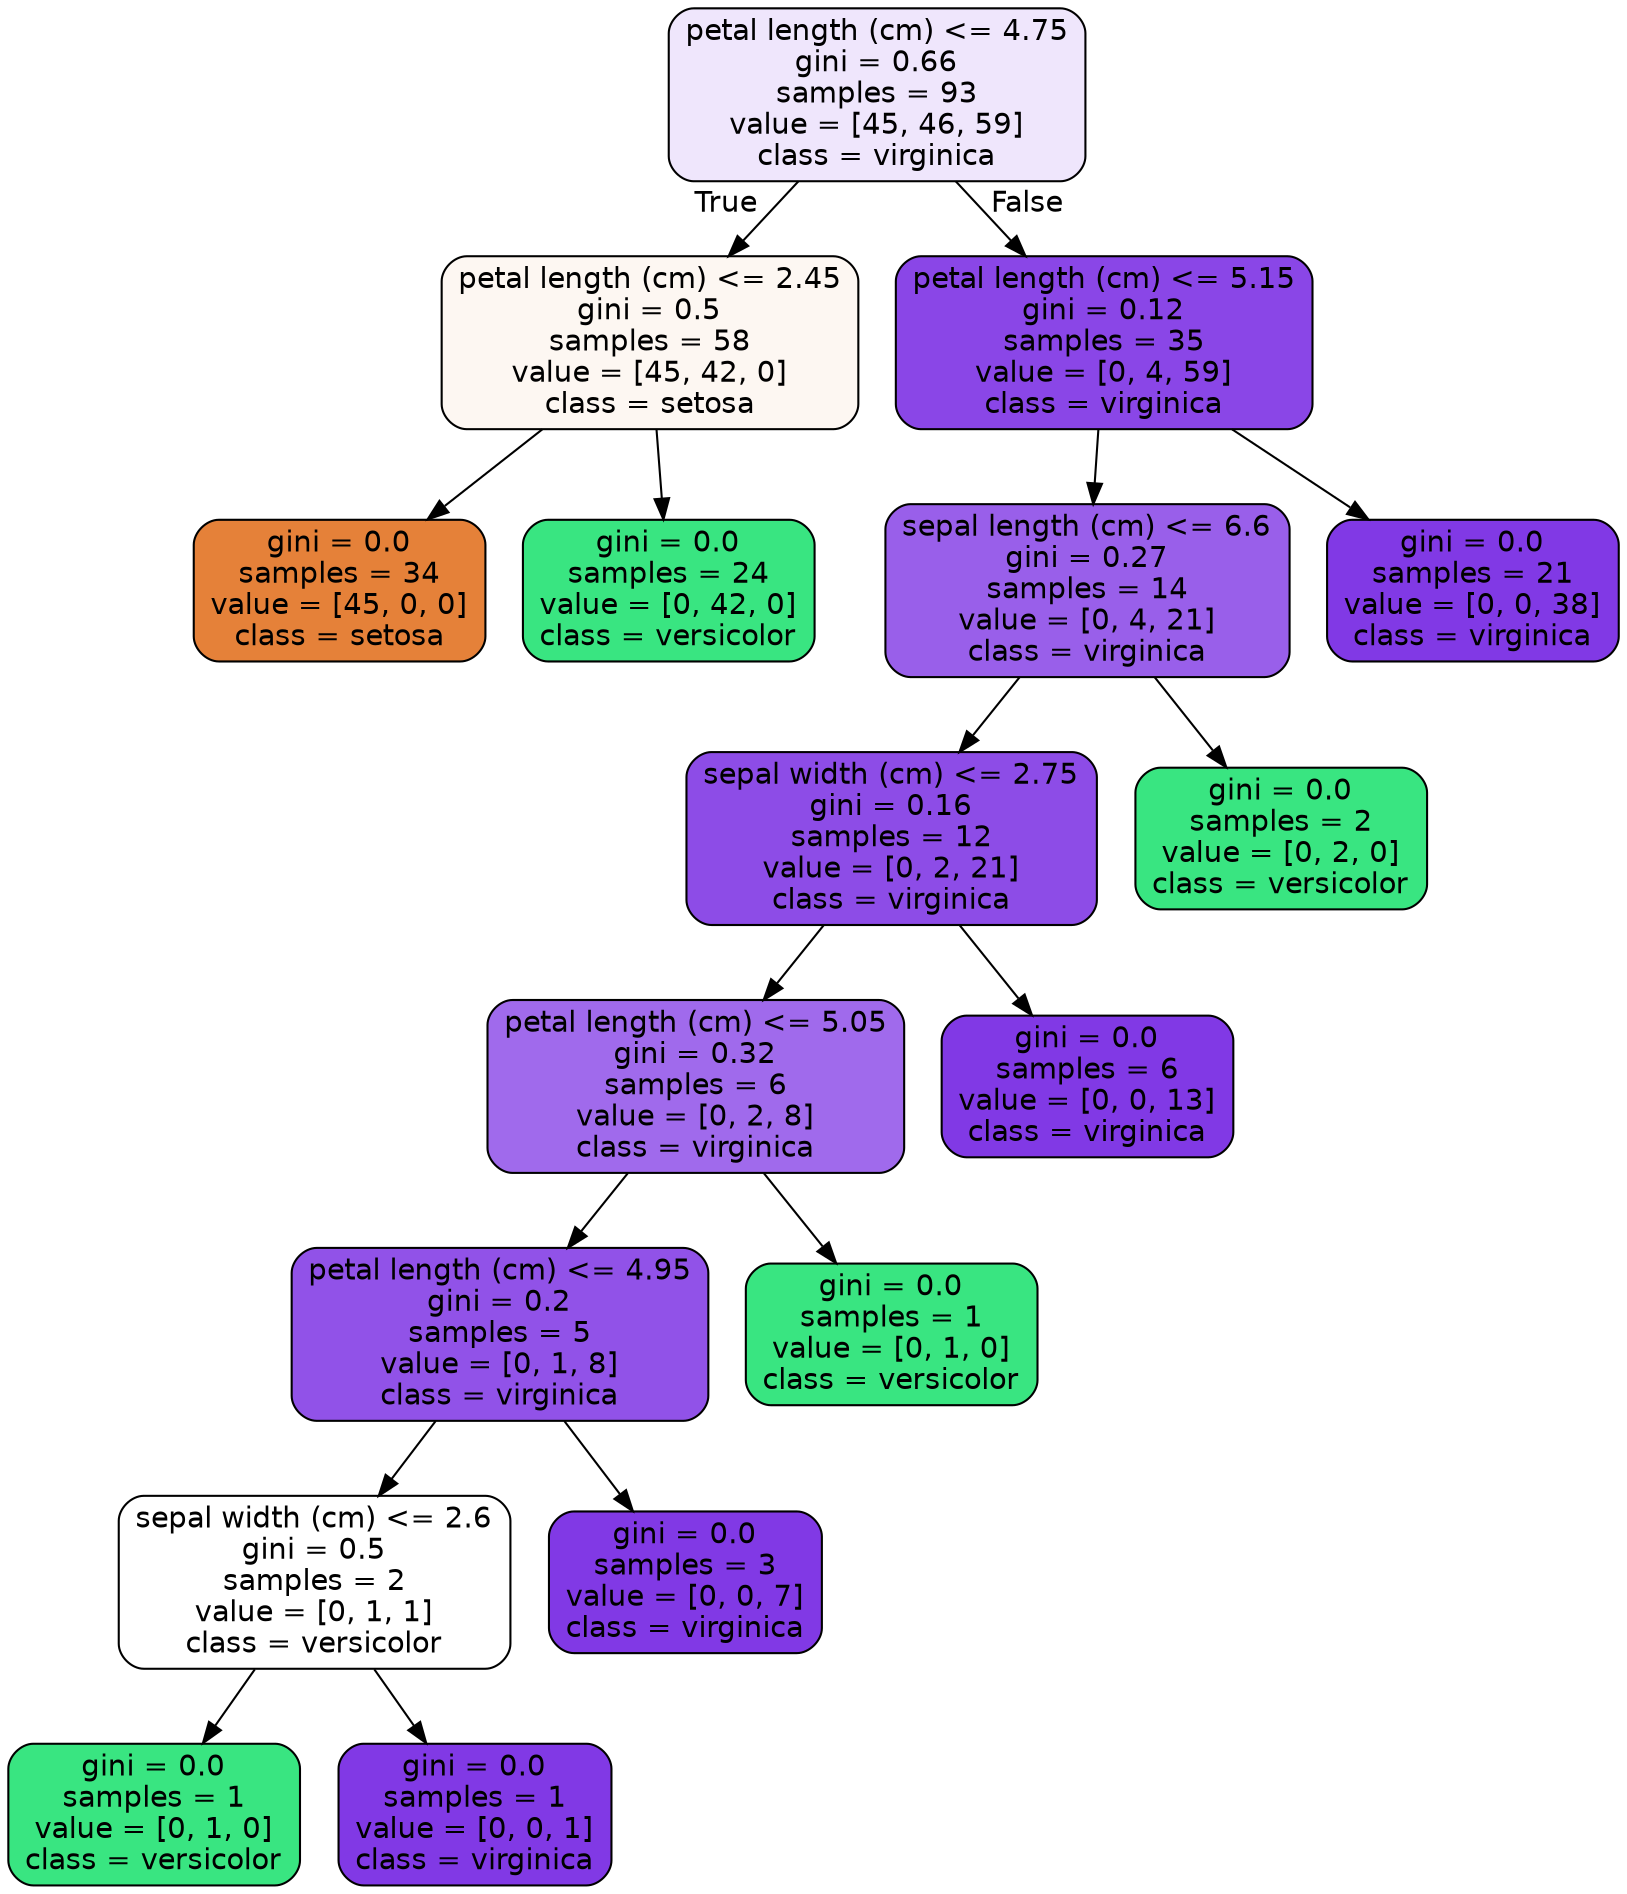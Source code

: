 digraph Tree {
node [shape=box, style="filled, rounded", color="black", fontname=helvetica] ;
edge [fontname=helvetica] ;
0 [label="petal length (cm) <= 4.75\ngini = 0.66\nsamples = 93\nvalue = [45, 46, 59]\nclass = virginica", fillcolor="#efe6fc"] ;
1 [label="petal length (cm) <= 2.45\ngini = 0.5\nsamples = 58\nvalue = [45, 42, 0]\nclass = setosa", fillcolor="#fdf7f2"] ;
0 -> 1 [labeldistance=2.5, labelangle=45, headlabel="True"] ;
2 [label="gini = 0.0\nsamples = 34\nvalue = [45, 0, 0]\nclass = setosa", fillcolor="#e58139"] ;
1 -> 2 ;
3 [label="gini = 0.0\nsamples = 24\nvalue = [0, 42, 0]\nclass = versicolor", fillcolor="#39e581"] ;
1 -> 3 ;
4 [label="petal length (cm) <= 5.15\ngini = 0.12\nsamples = 35\nvalue = [0, 4, 59]\nclass = virginica", fillcolor="#8a46e7"] ;
0 -> 4 [labeldistance=2.5, labelangle=-45, headlabel="False"] ;
5 [label="sepal length (cm) <= 6.6\ngini = 0.27\nsamples = 14\nvalue = [0, 4, 21]\nclass = virginica", fillcolor="#995fea"] ;
4 -> 5 ;
6 [label="sepal width (cm) <= 2.75\ngini = 0.16\nsamples = 12\nvalue = [0, 2, 21]\nclass = virginica", fillcolor="#8d4ce7"] ;
5 -> 6 ;
7 [label="petal length (cm) <= 5.05\ngini = 0.32\nsamples = 6\nvalue = [0, 2, 8]\nclass = virginica", fillcolor="#a06aec"] ;
6 -> 7 ;
8 [label="petal length (cm) <= 4.95\ngini = 0.2\nsamples = 5\nvalue = [0, 1, 8]\nclass = virginica", fillcolor="#9152e8"] ;
7 -> 8 ;
9 [label="sepal width (cm) <= 2.6\ngini = 0.5\nsamples = 2\nvalue = [0, 1, 1]\nclass = versicolor", fillcolor="#ffffff"] ;
8 -> 9 ;
10 [label="gini = 0.0\nsamples = 1\nvalue = [0, 1, 0]\nclass = versicolor", fillcolor="#39e581"] ;
9 -> 10 ;
11 [label="gini = 0.0\nsamples = 1\nvalue = [0, 0, 1]\nclass = virginica", fillcolor="#8139e5"] ;
9 -> 11 ;
12 [label="gini = 0.0\nsamples = 3\nvalue = [0, 0, 7]\nclass = virginica", fillcolor="#8139e5"] ;
8 -> 12 ;
13 [label="gini = 0.0\nsamples = 1\nvalue = [0, 1, 0]\nclass = versicolor", fillcolor="#39e581"] ;
7 -> 13 ;
14 [label="gini = 0.0\nsamples = 6\nvalue = [0, 0, 13]\nclass = virginica", fillcolor="#8139e5"] ;
6 -> 14 ;
15 [label="gini = 0.0\nsamples = 2\nvalue = [0, 2, 0]\nclass = versicolor", fillcolor="#39e581"] ;
5 -> 15 ;
16 [label="gini = 0.0\nsamples = 21\nvalue = [0, 0, 38]\nclass = virginica", fillcolor="#8139e5"] ;
4 -> 16 ;
}